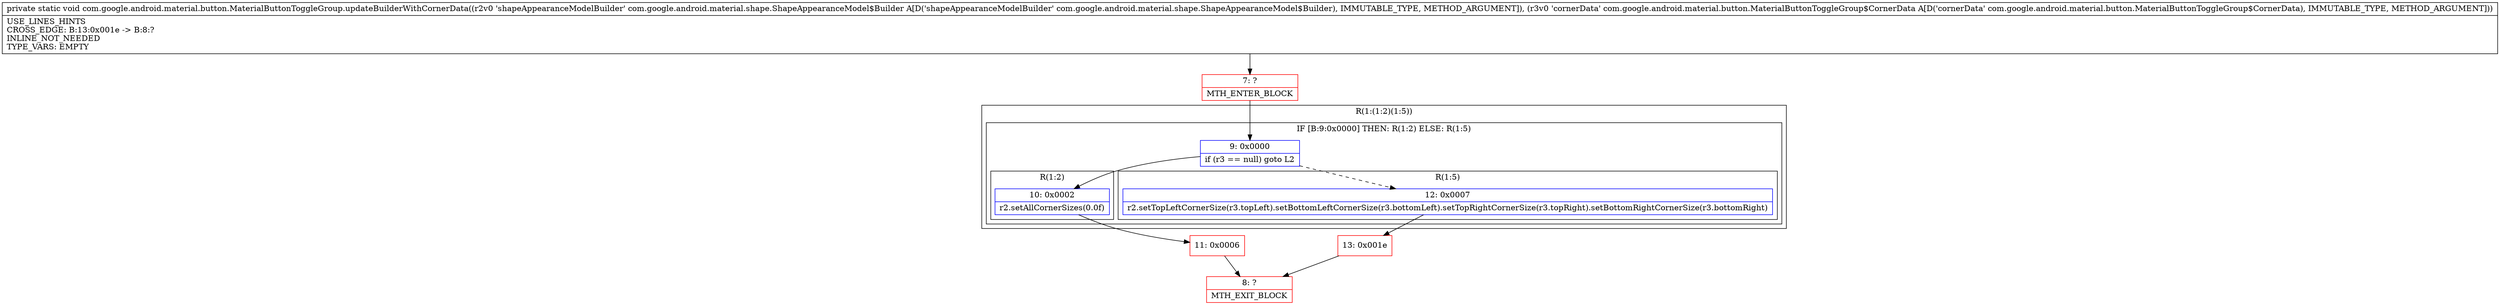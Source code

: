 digraph "CFG forcom.google.android.material.button.MaterialButtonToggleGroup.updateBuilderWithCornerData(Lcom\/google\/android\/material\/shape\/ShapeAppearanceModel$Builder;Lcom\/google\/android\/material\/button\/MaterialButtonToggleGroup$CornerData;)V" {
subgraph cluster_Region_1025067984 {
label = "R(1:(1:2)(1:5))";
node [shape=record,color=blue];
subgraph cluster_IfRegion_1725544362 {
label = "IF [B:9:0x0000] THEN: R(1:2) ELSE: R(1:5)";
node [shape=record,color=blue];
Node_9 [shape=record,label="{9\:\ 0x0000|if (r3 == null) goto L2\l}"];
subgraph cluster_Region_859864132 {
label = "R(1:2)";
node [shape=record,color=blue];
Node_10 [shape=record,label="{10\:\ 0x0002|r2.setAllCornerSizes(0.0f)\l}"];
}
subgraph cluster_Region_879375818 {
label = "R(1:5)";
node [shape=record,color=blue];
Node_12 [shape=record,label="{12\:\ 0x0007|r2.setTopLeftCornerSize(r3.topLeft).setBottomLeftCornerSize(r3.bottomLeft).setTopRightCornerSize(r3.topRight).setBottomRightCornerSize(r3.bottomRight)\l}"];
}
}
}
Node_7 [shape=record,color=red,label="{7\:\ ?|MTH_ENTER_BLOCK\l}"];
Node_11 [shape=record,color=red,label="{11\:\ 0x0006}"];
Node_8 [shape=record,color=red,label="{8\:\ ?|MTH_EXIT_BLOCK\l}"];
Node_13 [shape=record,color=red,label="{13\:\ 0x001e}"];
MethodNode[shape=record,label="{private static void com.google.android.material.button.MaterialButtonToggleGroup.updateBuilderWithCornerData((r2v0 'shapeAppearanceModelBuilder' com.google.android.material.shape.ShapeAppearanceModel$Builder A[D('shapeAppearanceModelBuilder' com.google.android.material.shape.ShapeAppearanceModel$Builder), IMMUTABLE_TYPE, METHOD_ARGUMENT]), (r3v0 'cornerData' com.google.android.material.button.MaterialButtonToggleGroup$CornerData A[D('cornerData' com.google.android.material.button.MaterialButtonToggleGroup$CornerData), IMMUTABLE_TYPE, METHOD_ARGUMENT]))  | USE_LINES_HINTS\lCROSS_EDGE: B:13:0x001e \-\> B:8:?\lINLINE_NOT_NEEDED\lTYPE_VARS: EMPTY\l}"];
MethodNode -> Node_7;Node_9 -> Node_10;
Node_9 -> Node_12[style=dashed];
Node_10 -> Node_11;
Node_12 -> Node_13;
Node_7 -> Node_9;
Node_11 -> Node_8;
Node_13 -> Node_8;
}

